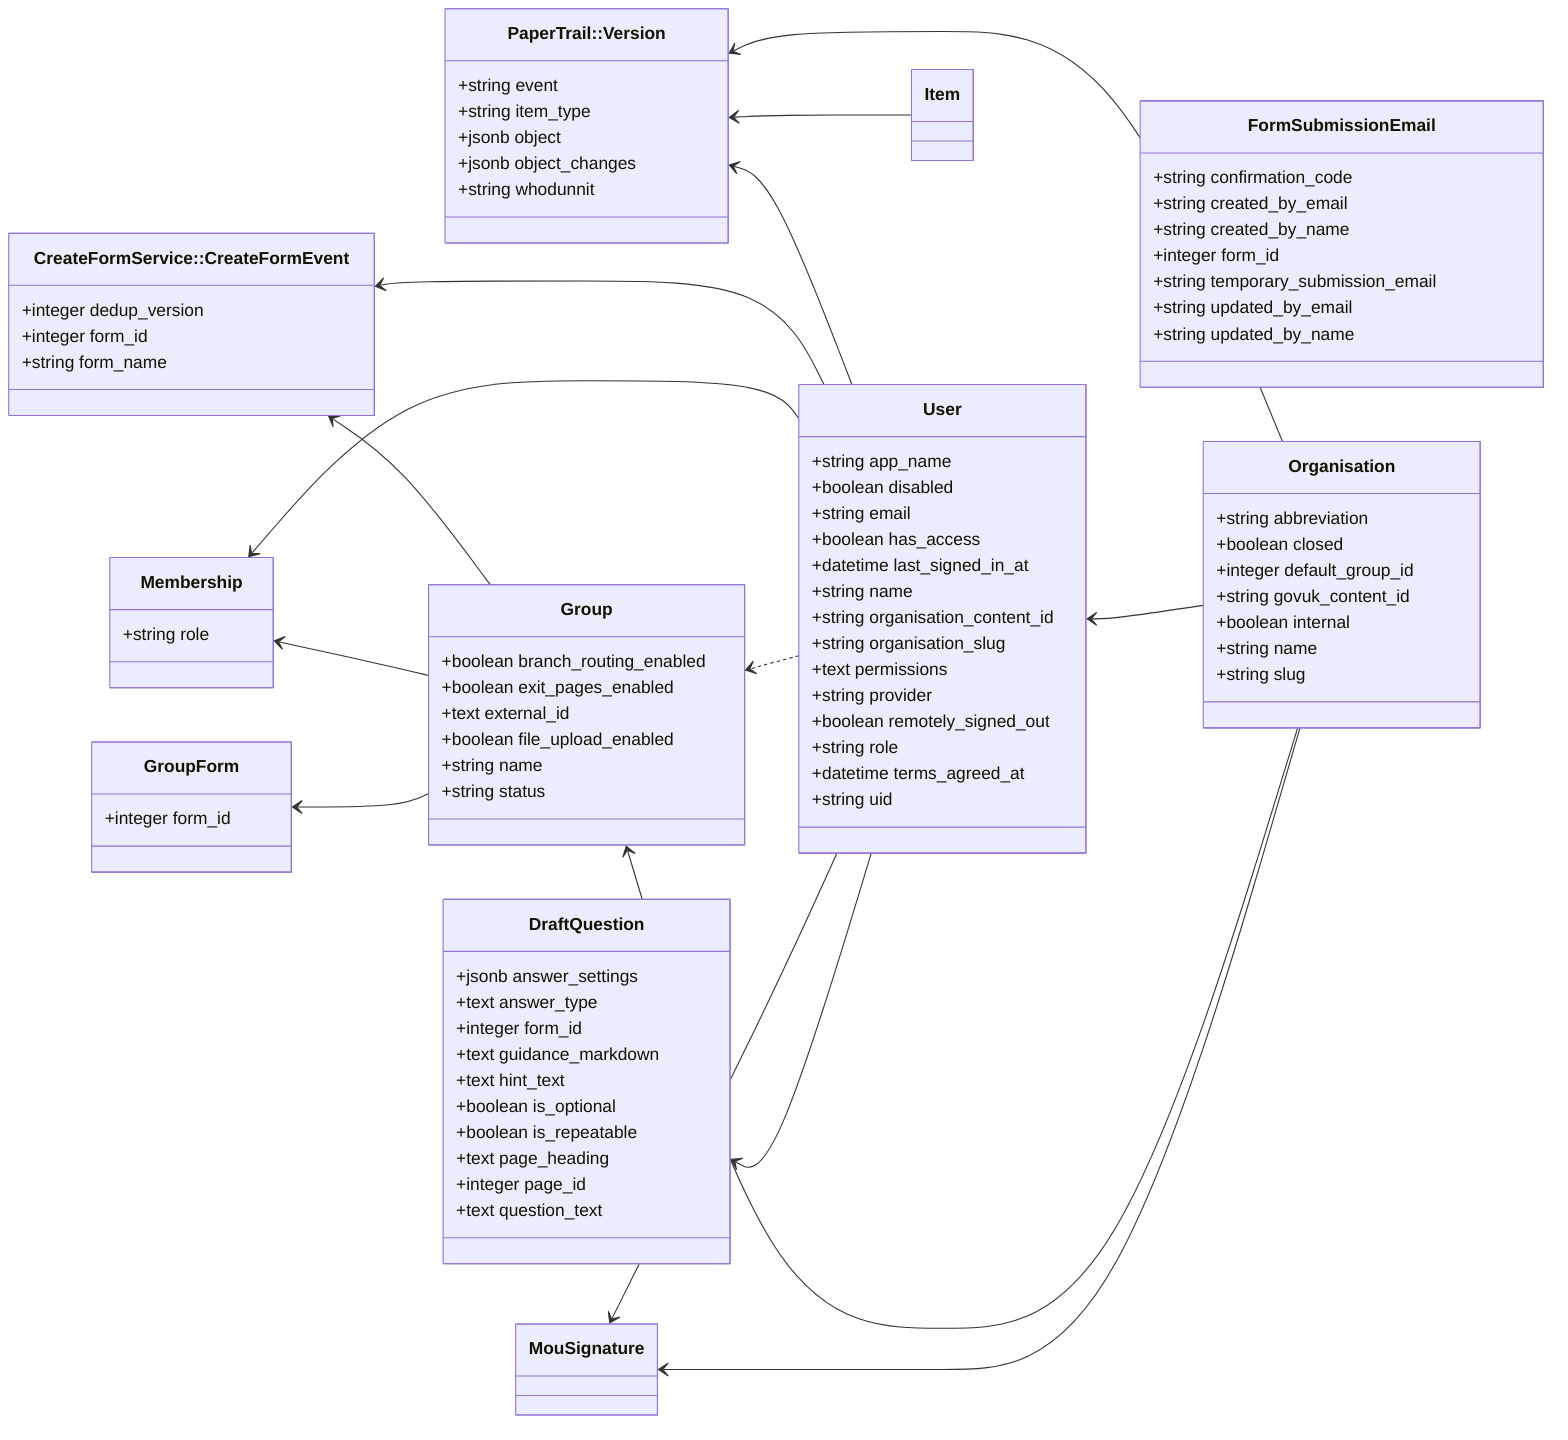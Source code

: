 classDiagram
	direction RL
	class `CreateFormService::CreateFormEvent`
	`CreateFormService::CreateFormEvent` : +integer dedup_version
	`CreateFormService::CreateFormEvent` : +integer form_id
	`CreateFormService::CreateFormEvent` : +string form_name
	class `DraftQuestion`
	`DraftQuestion` : +jsonb answer_settings
	`DraftQuestion` : +text answer_type
	`DraftQuestion` : +integer form_id
	`DraftQuestion` : +text guidance_markdown
	`DraftQuestion` : +text hint_text
	`DraftQuestion` : +boolean is_optional
	`DraftQuestion` : +boolean is_repeatable
	`DraftQuestion` : +text page_heading
	`DraftQuestion` : +integer page_id
	`DraftQuestion` : +text question_text
	class `FormSubmissionEmail`
	`FormSubmissionEmail` : +string confirmation_code
	`FormSubmissionEmail` : +string created_by_email
	`FormSubmissionEmail` : +string created_by_name
	`FormSubmissionEmail` : +integer form_id
	`FormSubmissionEmail` : +string temporary_submission_email
	`FormSubmissionEmail` : +string updated_by_email
	`FormSubmissionEmail` : +string updated_by_name
	class `Group`
	`Group` : +boolean branch_routing_enabled
	`Group` : +boolean exit_pages_enabled
	`Group` : +text external_id
	`Group` : +boolean file_upload_enabled
	`Group` : +string name
	`Group` : +string status
	class `GroupForm`
	`GroupForm` : +integer form_id
	class `Membership`
	`Membership` : +string role
	class `MouSignature`
	class `Organisation`
	`Organisation` : +string abbreviation
	`Organisation` : +boolean closed
	`Organisation` : +integer default_group_id
	`Organisation` : +string govuk_content_id
	`Organisation` : +boolean internal
	`Organisation` : +string name
	`Organisation` : +string slug
	class `PaperTrail::Version`
	`PaperTrail::Version` : +string event
	`PaperTrail::Version` : +string item_type
	`PaperTrail::Version` : +jsonb object
	`PaperTrail::Version` : +jsonb object_changes
	`PaperTrail::Version` : +string whodunnit
	class `User`
	`User` : +string app_name
	`User` : +boolean disabled
	`User` : +string email
	`User` : +boolean has_access
	`User` : +datetime last_signed_in_at
	`User` : +string name
	`User` : +string organisation_content_id
	`User` : +string organisation_slug
	`User` : +text permissions
	`User` : +string provider
	`User` : +boolean remotely_signed_out
	`User` : +string role
	`User` : +datetime terms_agreed_at
	`User` : +string uid
	`Item` --> `PaperTrail::Version`
	`Organisation` --> `PaperTrail::Version`
	`User` --> `PaperTrail::Version`
	`User` --> `CreateFormService::CreateFormEvent`
	`Group` --> `CreateFormService::CreateFormEvent`
	`Organisation` --> `User`
	`User` --> `Membership`
	`User` ..> `Group`
	`User` --> `MouSignature`
	`User` --> `DraftQuestion`
	`Organisation` --> `Group`
	`Organisation` --> `MouSignature`
	`Group` --> `Membership`
	`Group` --> `GroupForm`